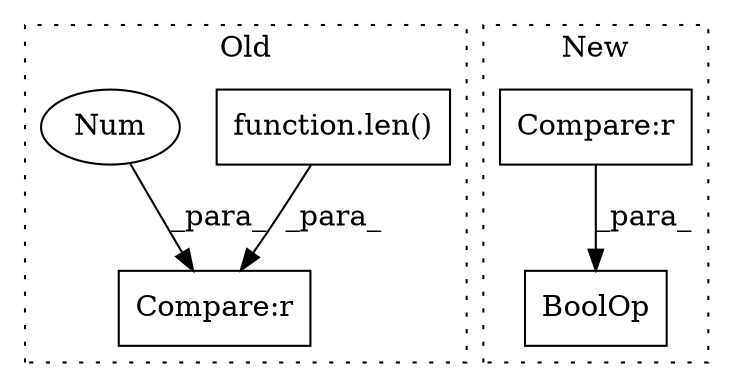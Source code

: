 digraph G {
subgraph cluster0 {
1 [label="function.len()" a="75" s="4677,4685" l="4,1" shape="box"];
3 [label="Compare:r" a="40" s="4677" l="13" shape="box"];
4 [label="Num" a="76" s="4689" l="1" shape="ellipse"];
label = "Old";
style="dotted";
}
subgraph cluster1 {
2 [label="BoolOp" a="72" s="12635" l="30" shape="box"];
5 [label="Compare:r" a="40" s="12635" l="13" shape="box"];
label = "New";
style="dotted";
}
1 -> 3 [label="_para_"];
4 -> 3 [label="_para_"];
5 -> 2 [label="_para_"];
}